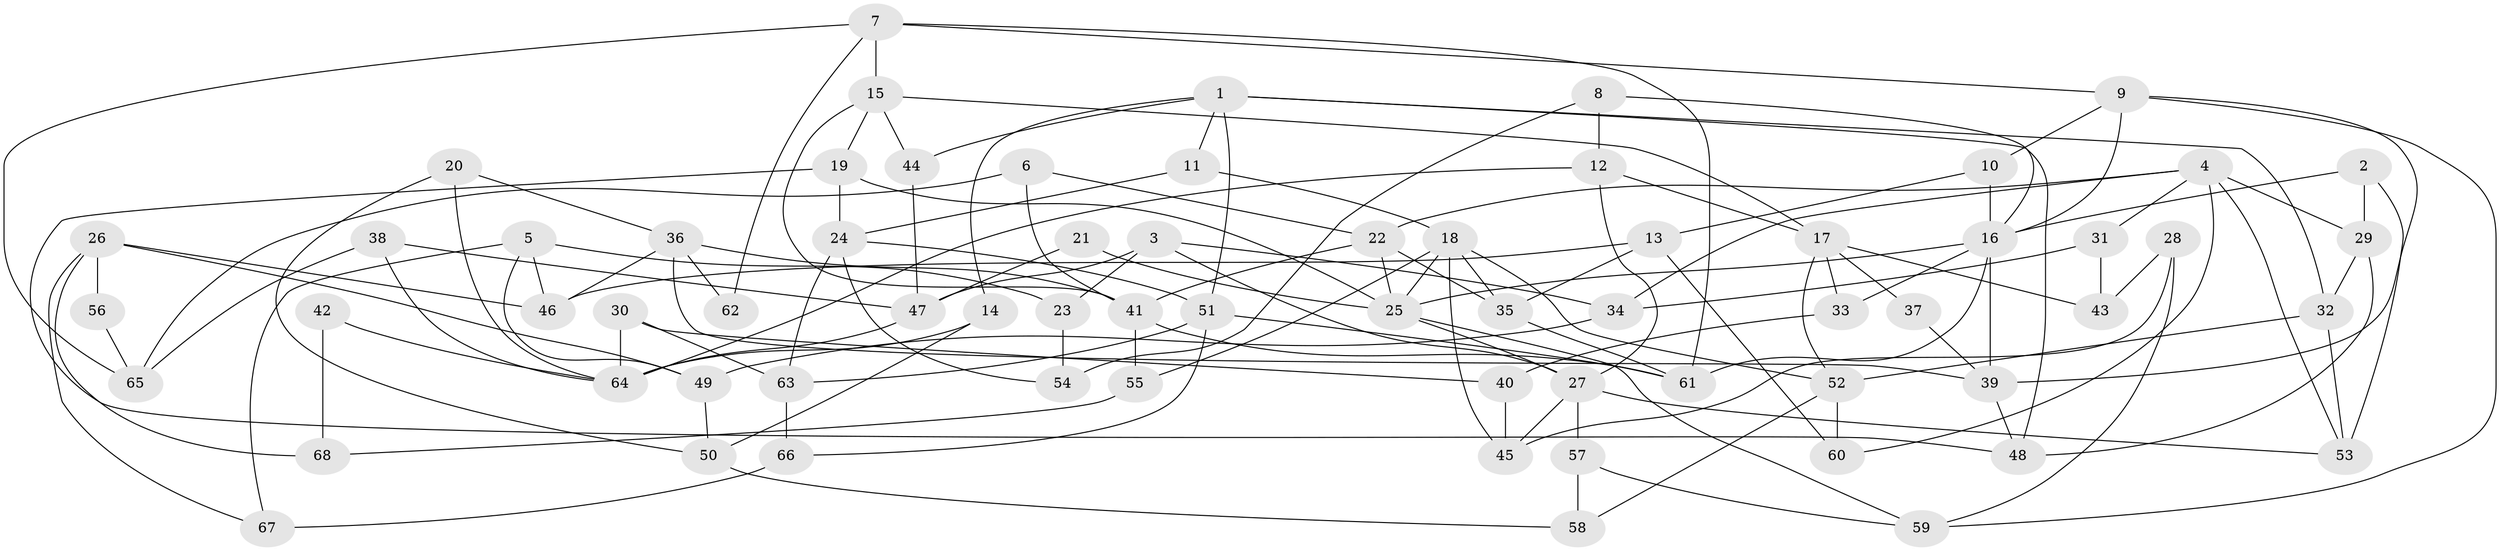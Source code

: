 // coarse degree distribution, {5: 0.19047619047619047, 8: 0.14285714285714285, 10: 0.14285714285714285, 7: 0.23809523809523808, 4: 0.14285714285714285, 6: 0.047619047619047616, 2: 0.047619047619047616, 3: 0.047619047619047616}
// Generated by graph-tools (version 1.1) at 2025/51/03/04/25 22:51:01]
// undirected, 68 vertices, 136 edges
graph export_dot {
  node [color=gray90,style=filled];
  1;
  2;
  3;
  4;
  5;
  6;
  7;
  8;
  9;
  10;
  11;
  12;
  13;
  14;
  15;
  16;
  17;
  18;
  19;
  20;
  21;
  22;
  23;
  24;
  25;
  26;
  27;
  28;
  29;
  30;
  31;
  32;
  33;
  34;
  35;
  36;
  37;
  38;
  39;
  40;
  41;
  42;
  43;
  44;
  45;
  46;
  47;
  48;
  49;
  50;
  51;
  52;
  53;
  54;
  55;
  56;
  57;
  58;
  59;
  60;
  61;
  62;
  63;
  64;
  65;
  66;
  67;
  68;
  1 -- 51;
  1 -- 32;
  1 -- 11;
  1 -- 14;
  1 -- 44;
  1 -- 48;
  2 -- 53;
  2 -- 16;
  2 -- 29;
  3 -- 47;
  3 -- 27;
  3 -- 23;
  3 -- 34;
  4 -- 31;
  4 -- 29;
  4 -- 22;
  4 -- 34;
  4 -- 53;
  4 -- 60;
  5 -- 49;
  5 -- 46;
  5 -- 23;
  5 -- 67;
  6 -- 41;
  6 -- 22;
  6 -- 65;
  7 -- 9;
  7 -- 15;
  7 -- 61;
  7 -- 62;
  7 -- 65;
  8 -- 54;
  8 -- 12;
  8 -- 16;
  9 -- 39;
  9 -- 16;
  9 -- 10;
  9 -- 59;
  10 -- 13;
  10 -- 16;
  11 -- 18;
  11 -- 24;
  12 -- 64;
  12 -- 27;
  12 -- 17;
  13 -- 35;
  13 -- 60;
  13 -- 46;
  14 -- 64;
  14 -- 50;
  15 -- 19;
  15 -- 41;
  15 -- 17;
  15 -- 44;
  16 -- 25;
  16 -- 33;
  16 -- 39;
  16 -- 61;
  17 -- 33;
  17 -- 37;
  17 -- 43;
  17 -- 52;
  18 -- 52;
  18 -- 25;
  18 -- 35;
  18 -- 45;
  18 -- 55;
  19 -- 48;
  19 -- 25;
  19 -- 24;
  20 -- 50;
  20 -- 36;
  20 -- 64;
  21 -- 25;
  21 -- 47;
  22 -- 35;
  22 -- 25;
  22 -- 41;
  23 -- 54;
  24 -- 51;
  24 -- 54;
  24 -- 63;
  25 -- 27;
  25 -- 59;
  26 -- 49;
  26 -- 67;
  26 -- 46;
  26 -- 56;
  26 -- 68;
  27 -- 45;
  27 -- 53;
  27 -- 57;
  28 -- 45;
  28 -- 59;
  28 -- 43;
  29 -- 48;
  29 -- 32;
  30 -- 64;
  30 -- 63;
  30 -- 40;
  31 -- 43;
  31 -- 34;
  32 -- 53;
  32 -- 52;
  33 -- 40;
  34 -- 49;
  35 -- 61;
  36 -- 46;
  36 -- 41;
  36 -- 39;
  36 -- 62;
  37 -- 39;
  38 -- 47;
  38 -- 65;
  38 -- 64;
  39 -- 48;
  40 -- 45;
  41 -- 61;
  41 -- 55;
  42 -- 68;
  42 -- 64;
  44 -- 47;
  47 -- 64;
  49 -- 50;
  50 -- 58;
  51 -- 61;
  51 -- 63;
  51 -- 66;
  52 -- 58;
  52 -- 60;
  55 -- 68;
  56 -- 65;
  57 -- 59;
  57 -- 58;
  63 -- 66;
  66 -- 67;
}
